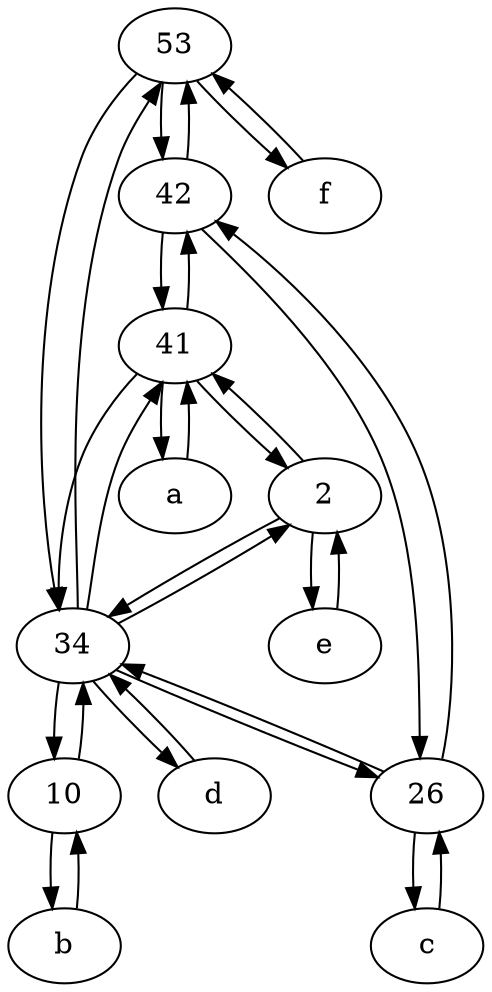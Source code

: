 digraph  {
	53;
	a [pos="40,10!"];
	42;
	34;
	10;
	26;
	2;
	d [pos="20,30!"];
	e [pos="30,50!"];
	b [pos="50,20!"];
	f [pos="15,45!"];
	c [pos="20,10!"];
	41;
	b -> 10;
	53 -> 42;
	e -> 2;
	42 -> 26;
	34 -> 41;
	10 -> 34;
	26 -> 34;
	42 -> 53;
	2 -> e;
	41 -> 34;
	d -> 34;
	41 -> a;
	c -> 26;
	42 -> 41;
	2 -> 34;
	34 -> 10;
	26 -> c;
	53 -> 34;
	34 -> 26;
	34 -> d;
	41 -> 2;
	26 -> 42;
	53 -> f;
	41 -> 42;
	34 -> 53;
	a -> 41;
	2 -> 41;
	f -> 53;
	10 -> b;
	34 -> 2;

	}